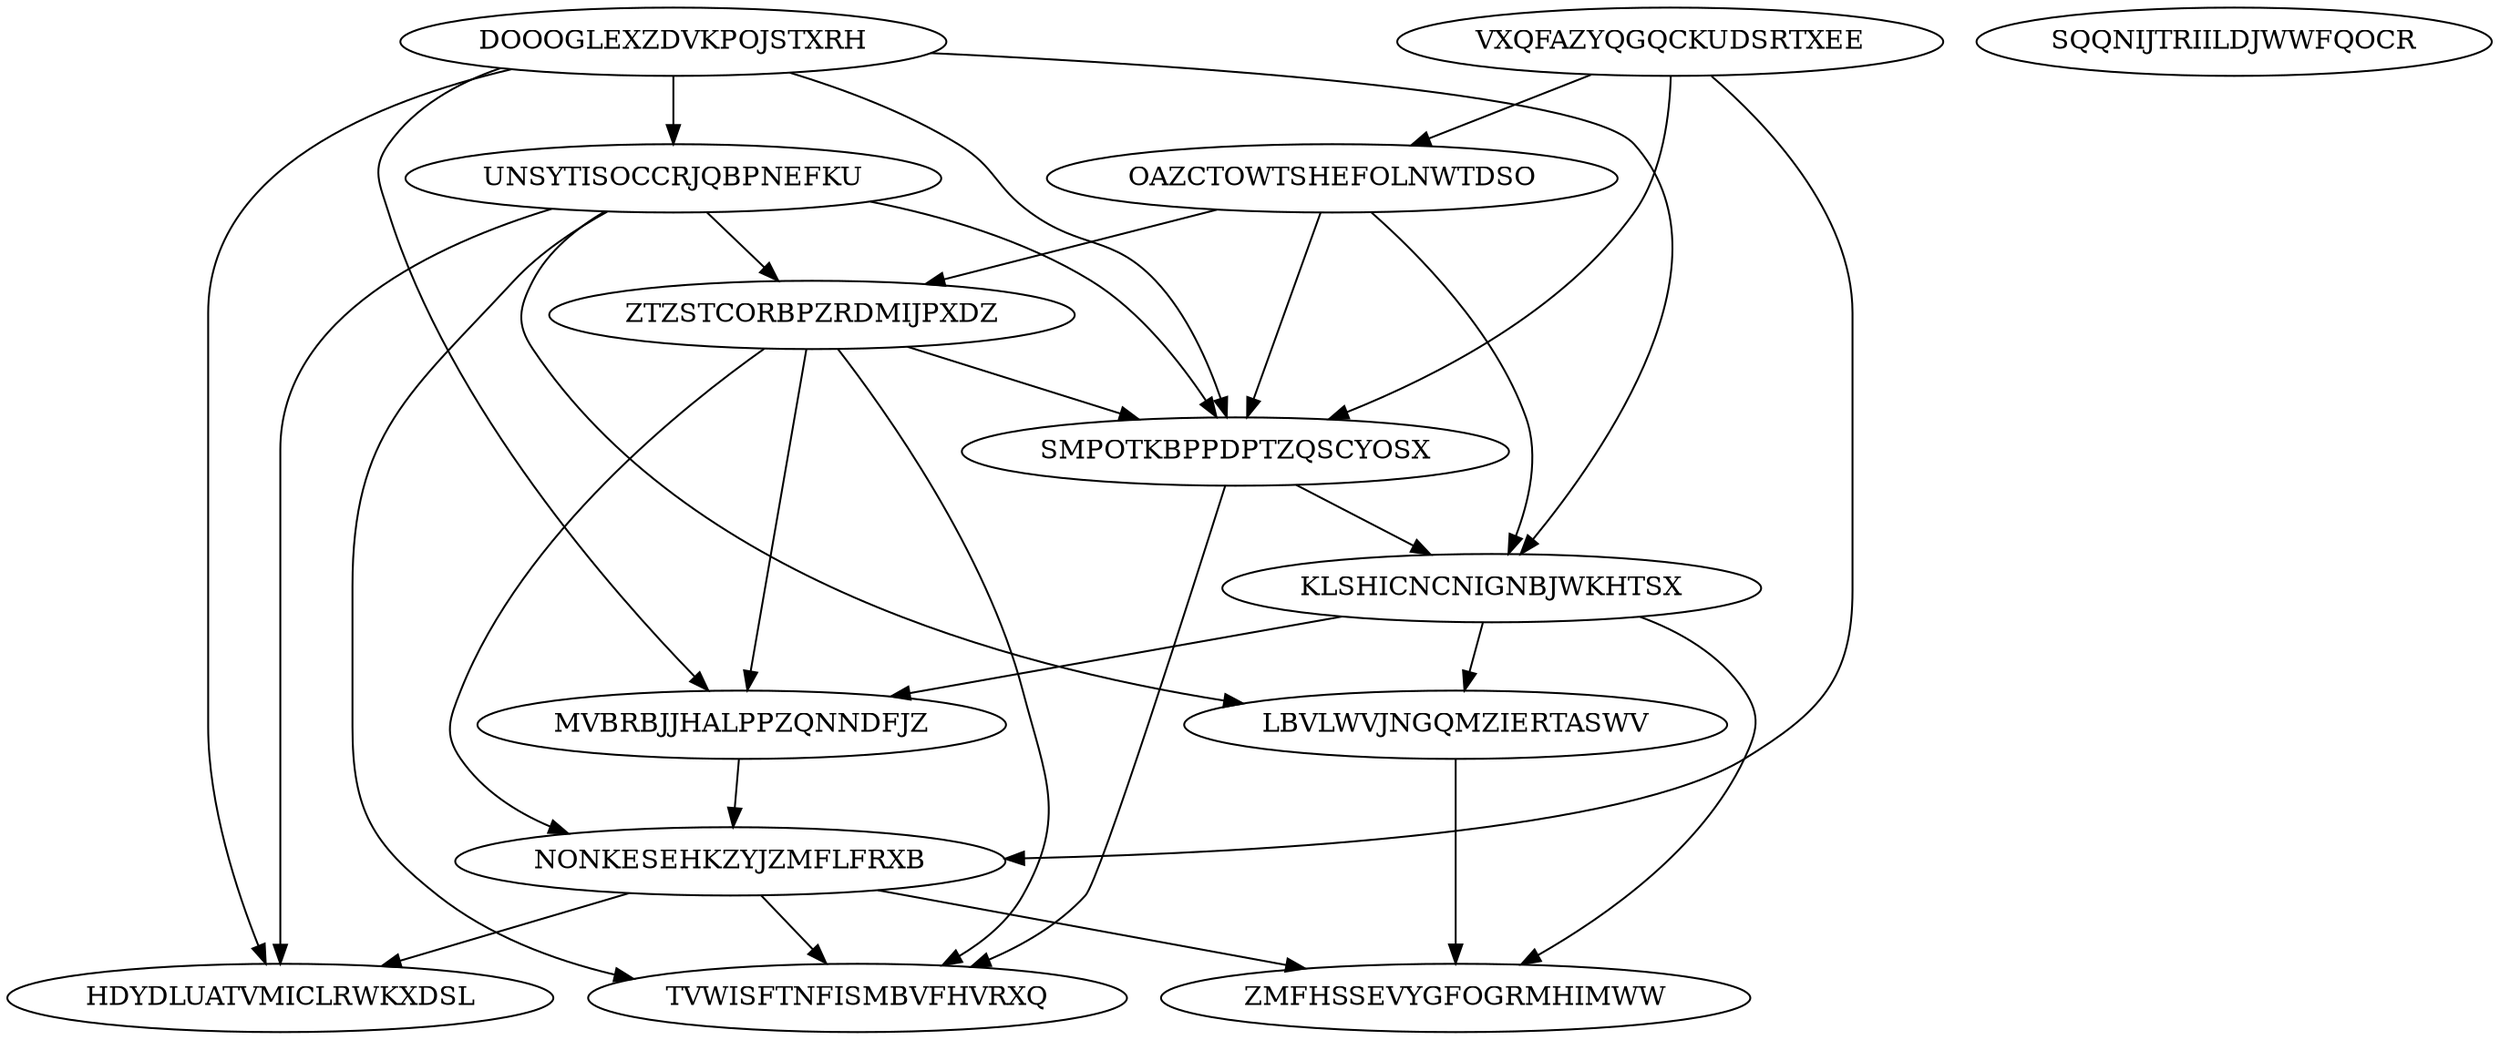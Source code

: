 digraph N14M30 {
	DOOOGLEXZDVKPOJSTXRH	[Weight=13];
	VXQFAZYQGQCKUDSRTXEE	[Weight=11];
	UNSYTISOCCRJQBPNEFKU	[Weight=12];
	SQQNIJTRIILDJWWFQOCR	[Weight=19];
	OAZCTOWTSHEFOLNWTDSO	[Weight=10];
	ZTZSTCORBPZRDMIJPXDZ	[Weight=20];
	SMPOTKBPPDPTZQSCYOSX	[Weight=16];
	KLSHICNCNIGNBJWKHTSX	[Weight=20];
	LBVLWVJNGQMZIERTASWV	[Weight=15];
	MVBRBJJHALPPZQNNDFJZ	[Weight=10];
	NONKESEHKZYJZMFLFRXB	[Weight=18];
	TVWISFTNFISMBVFHVRXQ	[Weight=17];
	ZMFHSSEVYGFOGRMHIMWW	[Weight=20];
	HDYDLUATVMICLRWKXDSL	[Weight=12];
	SMPOTKBPPDPTZQSCYOSX -> TVWISFTNFISMBVFHVRXQ [Weight=14];
	UNSYTISOCCRJQBPNEFKU -> LBVLWVJNGQMZIERTASWV [Weight=11];
	KLSHICNCNIGNBJWKHTSX -> LBVLWVJNGQMZIERTASWV [Weight=12];
	ZTZSTCORBPZRDMIJPXDZ -> NONKESEHKZYJZMFLFRXB [Weight=13];
	OAZCTOWTSHEFOLNWTDSO -> SMPOTKBPPDPTZQSCYOSX [Weight=16];
	SMPOTKBPPDPTZQSCYOSX -> KLSHICNCNIGNBJWKHTSX [Weight=19];
	MVBRBJJHALPPZQNNDFJZ -> NONKESEHKZYJZMFLFRXB [Weight=15];
	VXQFAZYQGQCKUDSRTXEE -> NONKESEHKZYJZMFLFRXB [Weight=18];
	ZTZSTCORBPZRDMIJPXDZ -> TVWISFTNFISMBVFHVRXQ [Weight=19];
	DOOOGLEXZDVKPOJSTXRH -> KLSHICNCNIGNBJWKHTSX [Weight=20];
	UNSYTISOCCRJQBPNEFKU -> SMPOTKBPPDPTZQSCYOSX [Weight=12];
	ZTZSTCORBPZRDMIJPXDZ -> MVBRBJJHALPPZQNNDFJZ [Weight=13];
	KLSHICNCNIGNBJWKHTSX -> MVBRBJJHALPPZQNNDFJZ [Weight=15];
	OAZCTOWTSHEFOLNWTDSO -> ZTZSTCORBPZRDMIJPXDZ [Weight=13];
	DOOOGLEXZDVKPOJSTXRH -> MVBRBJJHALPPZQNNDFJZ [Weight=12];
	NONKESEHKZYJZMFLFRXB -> HDYDLUATVMICLRWKXDSL [Weight=19];
	DOOOGLEXZDVKPOJSTXRH -> SMPOTKBPPDPTZQSCYOSX [Weight=17];
	DOOOGLEXZDVKPOJSTXRH -> HDYDLUATVMICLRWKXDSL [Weight=18];
	NONKESEHKZYJZMFLFRXB -> ZMFHSSEVYGFOGRMHIMWW [Weight=11];
	UNSYTISOCCRJQBPNEFKU -> TVWISFTNFISMBVFHVRXQ [Weight=15];
	ZTZSTCORBPZRDMIJPXDZ -> SMPOTKBPPDPTZQSCYOSX [Weight=15];
	UNSYTISOCCRJQBPNEFKU -> HDYDLUATVMICLRWKXDSL [Weight=17];
	NONKESEHKZYJZMFLFRXB -> TVWISFTNFISMBVFHVRXQ [Weight=17];
	VXQFAZYQGQCKUDSRTXEE -> SMPOTKBPPDPTZQSCYOSX [Weight=18];
	KLSHICNCNIGNBJWKHTSX -> ZMFHSSEVYGFOGRMHIMWW [Weight=14];
	LBVLWVJNGQMZIERTASWV -> ZMFHSSEVYGFOGRMHIMWW [Weight=18];
	VXQFAZYQGQCKUDSRTXEE -> OAZCTOWTSHEFOLNWTDSO [Weight=14];
	UNSYTISOCCRJQBPNEFKU -> ZTZSTCORBPZRDMIJPXDZ [Weight=19];
	OAZCTOWTSHEFOLNWTDSO -> KLSHICNCNIGNBJWKHTSX [Weight=17];
	DOOOGLEXZDVKPOJSTXRH -> UNSYTISOCCRJQBPNEFKU [Weight=17];
}

